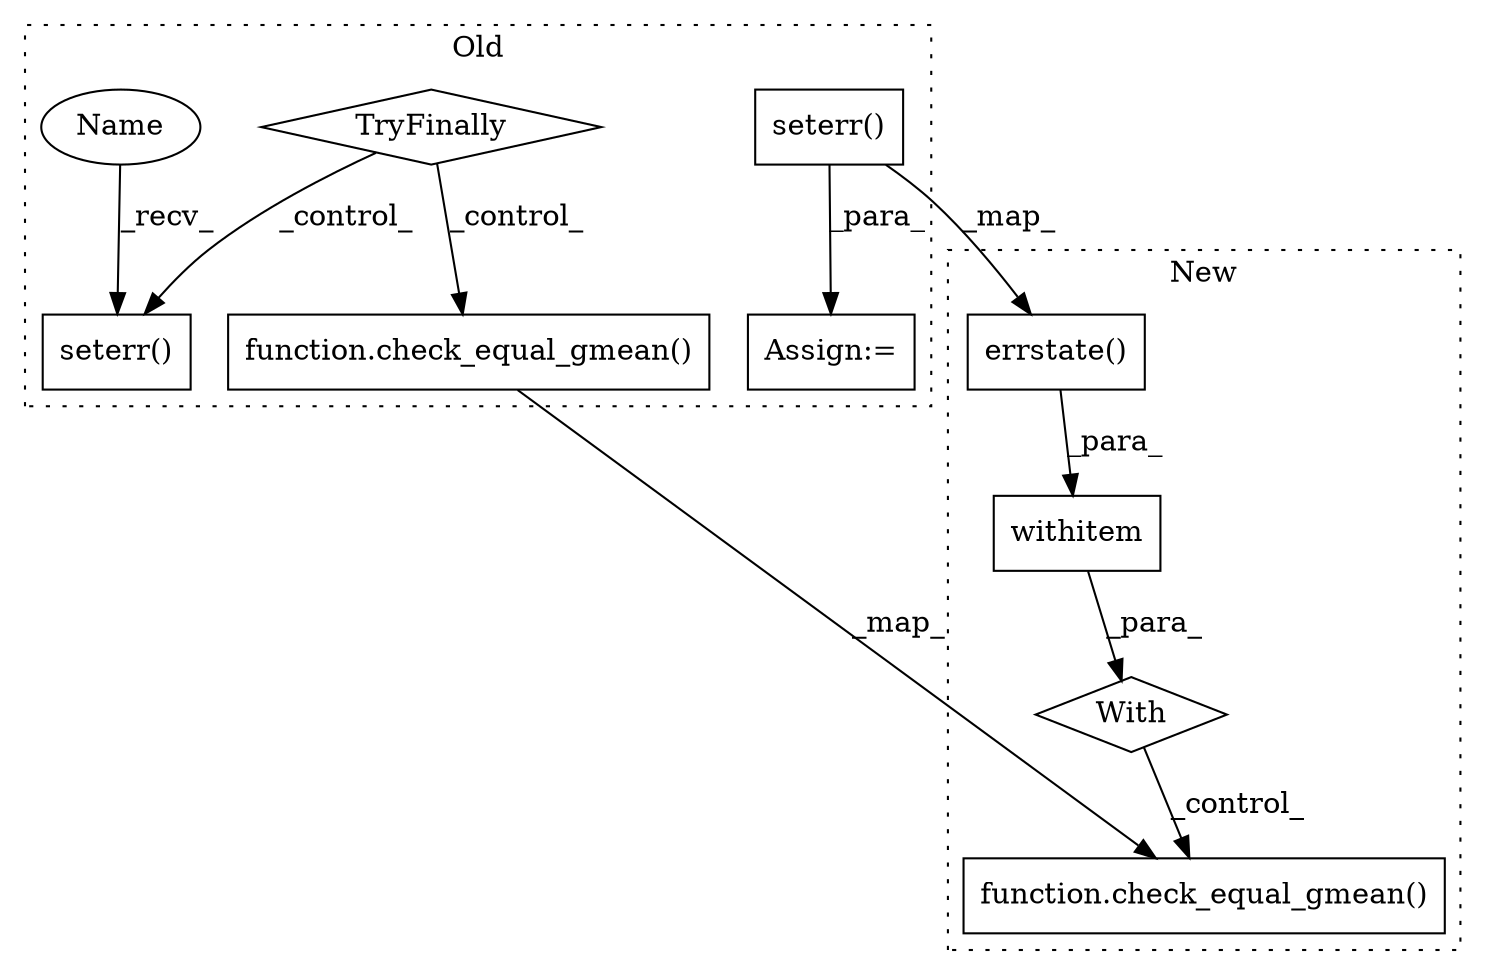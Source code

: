 digraph G {
subgraph cluster0 {
1 [label="function.check_equal_gmean()" a="75" s="3245,3273" l="18,1" shape="box"];
3 [label="TryFinally" a="64" s="3228" l="17" shape="diamond"];
5 [label="seterr()" a="75" s="3304" l="19" shape="box"];
7 [label="seterr()" a="75" s="3196" l="23" shape="box"];
9 [label="Assign:=" a="68" s="3193" l="3" shape="box"];
10 [label="Name" a="87" s="3304" l="2" shape="ellipse"];
label = "Old";
style="dotted";
}
subgraph cluster1 {
2 [label="function.check_equal_gmean()" a="75" s="3168,3196" l="18,1" shape="box"];
4 [label="withitem" a="49" s="3129" l="2" shape="box"];
6 [label="With" a="39" s="3124,3131" l="5,37" shape="diamond"];
8 [label="errstate()" a="75" s="3129" l="25" shape="box"];
label = "New";
style="dotted";
}
1 -> 2 [label="_map_"];
3 -> 5 [label="_control_"];
3 -> 1 [label="_control_"];
4 -> 6 [label="_para_"];
6 -> 2 [label="_control_"];
7 -> 8 [label="_map_"];
7 -> 9 [label="_para_"];
8 -> 4 [label="_para_"];
10 -> 5 [label="_recv_"];
}